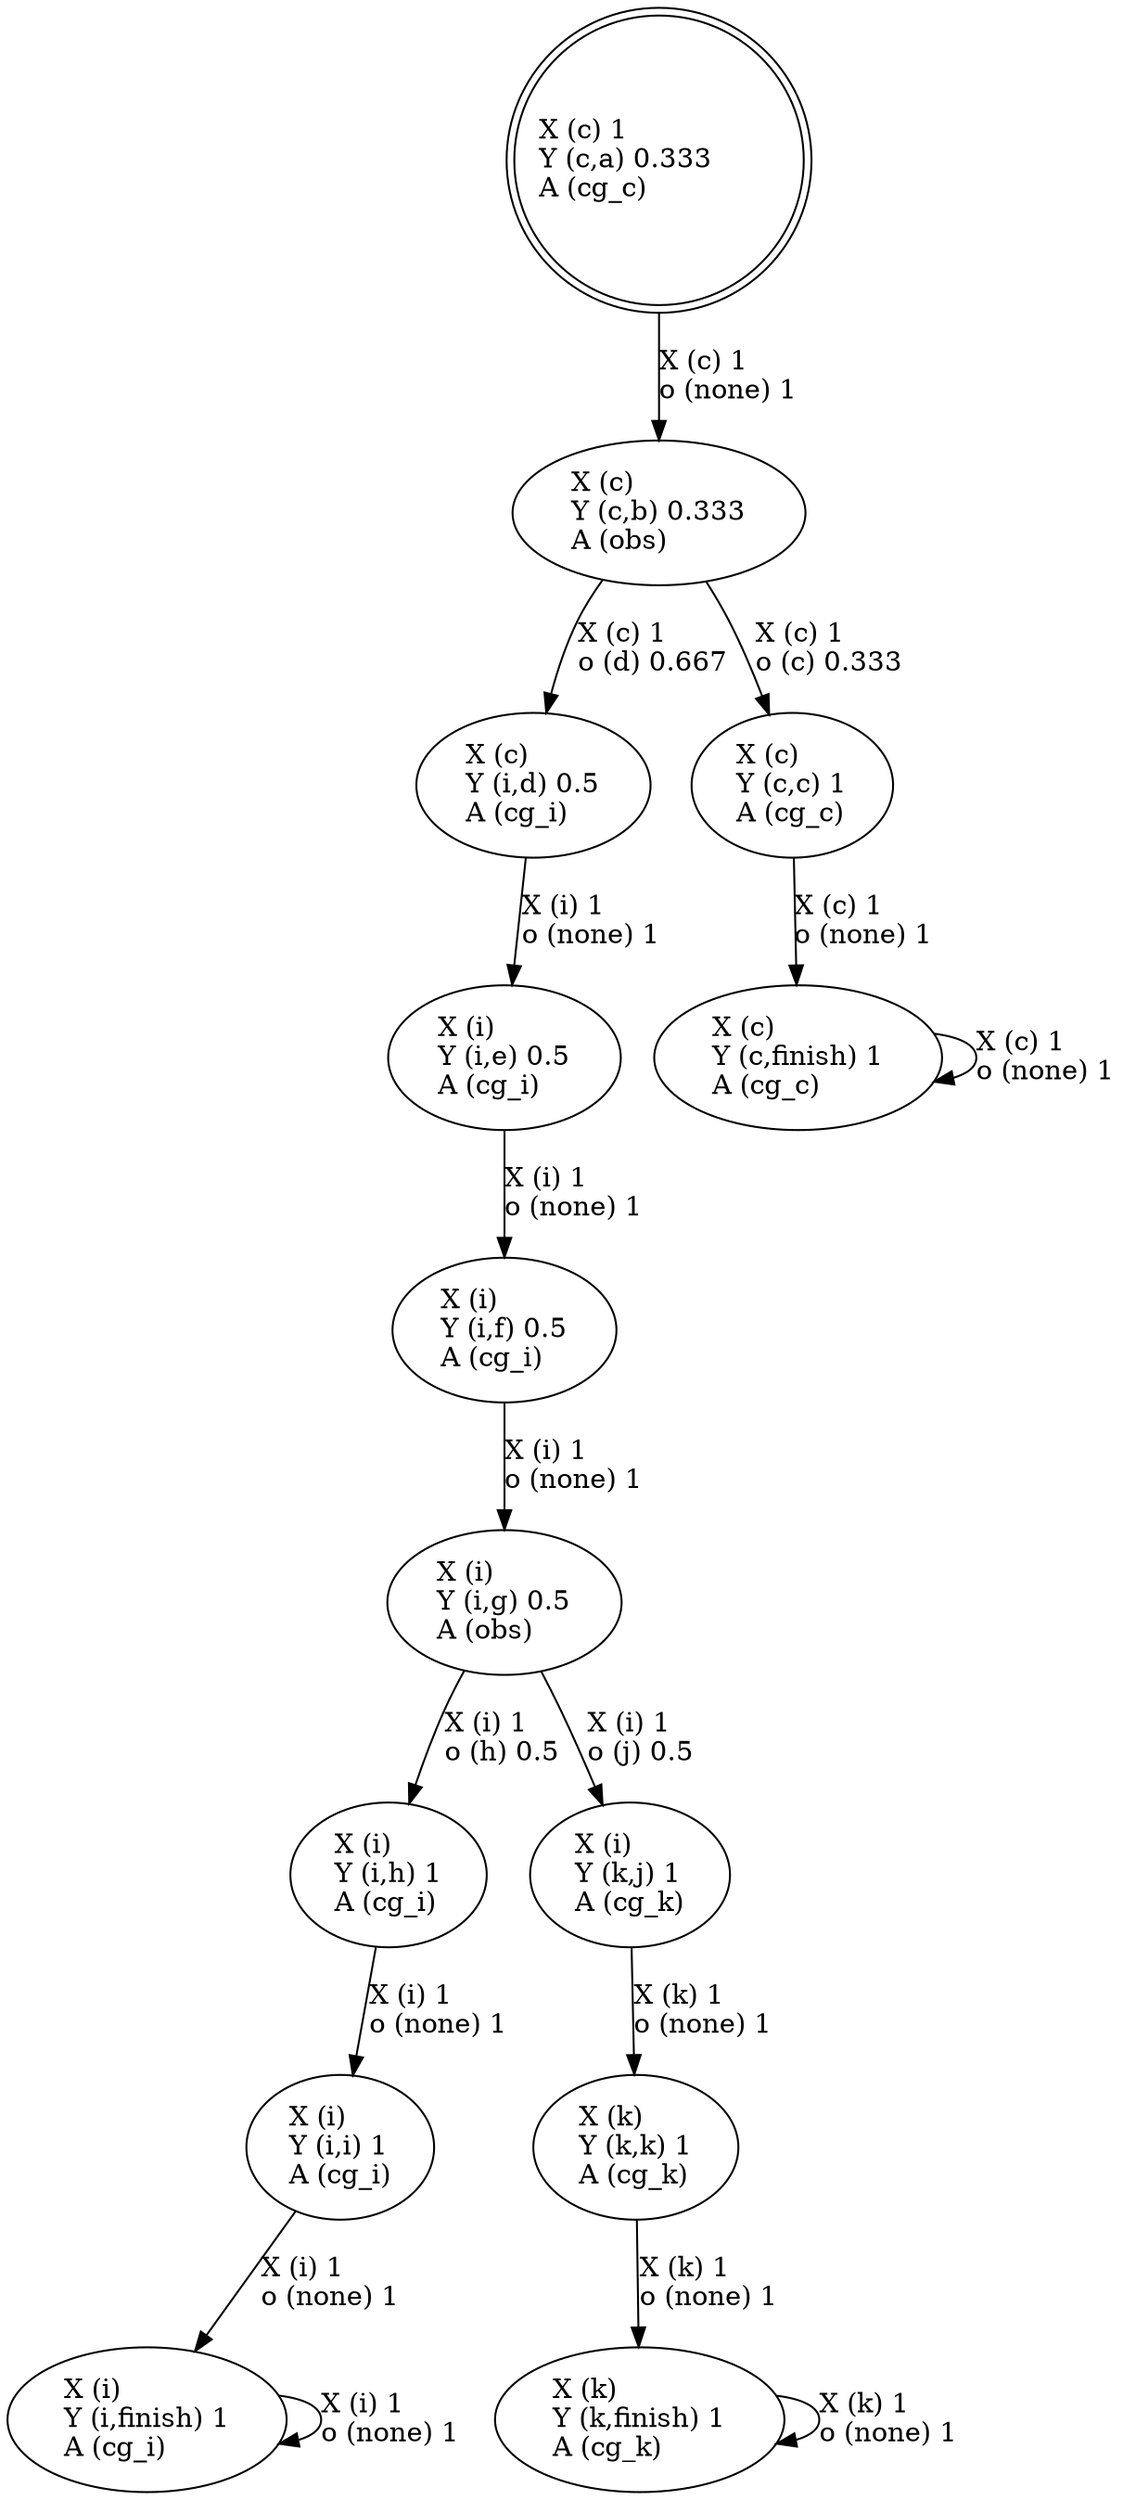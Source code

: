 digraph G
{
root [label="X (c) 1\lY (c,a) 0.333\lA (cg_c)\l" shape=doublecircle labeljust="l"];
x0row1 [label="X (c)\lY (c,b) 0.333\lA (obs)\l"];
x0row5 [label="X (c)\lY (c,finish) 1\lA (cg_c)\l"];
x0row3 [label="X (c)\lY (i,d) 0.5\lA (cg_i)\l"];
x0row2 [label="X (c)\lY (c,c) 1\lA (cg_c)\l"];
x1row3 [label="X (i)\lY (i,e) 0.5\lA (cg_i)\l"];
x1row4 [label="X (i)\lY (i,f) 0.5\lA (cg_i)\l"];
x1row5 [label="X (i)\lY (i,g) 0.5\lA (obs)\l"];
x1row6 [label="X (i)\lY (i,h) 1\lA (cg_i)\l"];
x1row7 [label="X (i)\lY (k,j) 1\lA (cg_k)\l"];
x1row9 [label="X (i)\lY (i,i) 1\lA (cg_i)\l"];
x1row10 [label="X (i)\lY (i,finish) 1\lA (cg_i)\l"];
x2row9 [label="X (k)\lY (k,k) 1\lA (cg_k)\l"];
x2row10 [label="X (k)\lY (k,finish) 1\lA (cg_k)\l"];
root -> x0row1 [label="X (c) 1\lo (none) 1\l"];
x0row1 -> x0row2 [label="X (c) 1\lo (c) 0.333\l"];
x0row1 -> x0row3 [label="X (c) 1\lo (d) 0.667\l"];
x0row2 -> x0row5 [label="X (c) 1\lo (none) 1\l"];
x0row5 -> x0row5 [label="X (c) 1\lo (none) 1\l"];
x0row3 -> x1row3 [label="X (i) 1\lo (none) 1\l"];
x1row3 -> x1row4 [label="X (i) 1\lo (none) 1\l"];
x1row4 -> x1row5 [label="X (i) 1\lo (none) 1\l"];
x1row5 -> x1row6 [label="X (i) 1\lo (h) 0.5\l"];
x1row5 -> x1row7 [label="X (i) 1\lo (j) 0.5\l"];
x1row6 -> x1row9 [label="X (i) 1\lo (none) 1\l"];
x1row9 -> x1row10 [label="X (i) 1\lo (none) 1\l"];
x1row10 -> x1row10 [label="X (i) 1\lo (none) 1\l"];
x1row7 -> x2row9 [label="X (k) 1\lo (none) 1\l"];
x2row9 -> x2row10 [label="X (k) 1\lo (none) 1\l"];
x2row10 -> x2row10 [label="X (k) 1\lo (none) 1\l"];
}
